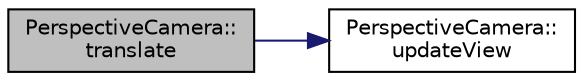 digraph "PerspectiveCamera::translate"
{
  edge [fontname="Helvetica",fontsize="10",labelfontname="Helvetica",labelfontsize="10"];
  node [fontname="Helvetica",fontsize="10",shape=record];
  rankdir="LR";
  Node1 [label="PerspectiveCamera::\ltranslate",height=0.2,width=0.4,color="black", fillcolor="grey75", style="filled", fontcolor="black"];
  Node1 -> Node2 [color="midnightblue",fontsize="10",style="solid",fontname="Helvetica"];
  Node2 [label="PerspectiveCamera::\lupdateView",height=0.2,width=0.4,color="black", fillcolor="white", style="filled",URL="$class_perspective_camera.html#a1ede24481c69a76465f25a5ac920c1be"];
}
